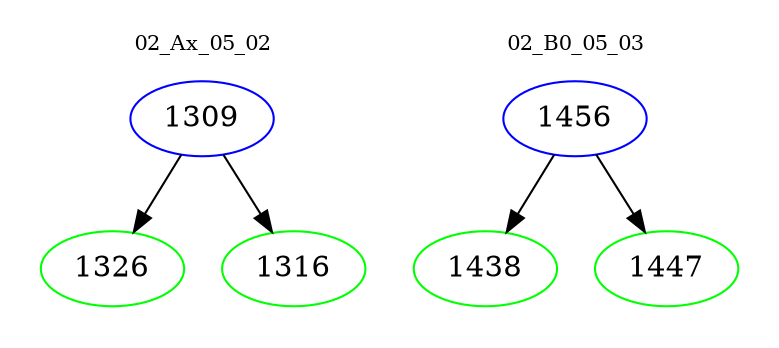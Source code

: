 digraph{
subgraph cluster_0 {
color = white
label = "02_Ax_05_02";
fontsize=10;
T0_1309 [label="1309", color="blue"]
T0_1309 -> T0_1326 [color="black"]
T0_1326 [label="1326", color="green"]
T0_1309 -> T0_1316 [color="black"]
T0_1316 [label="1316", color="green"]
}
subgraph cluster_1 {
color = white
label = "02_B0_05_03";
fontsize=10;
T1_1456 [label="1456", color="blue"]
T1_1456 -> T1_1438 [color="black"]
T1_1438 [label="1438", color="green"]
T1_1456 -> T1_1447 [color="black"]
T1_1447 [label="1447", color="green"]
}
}
